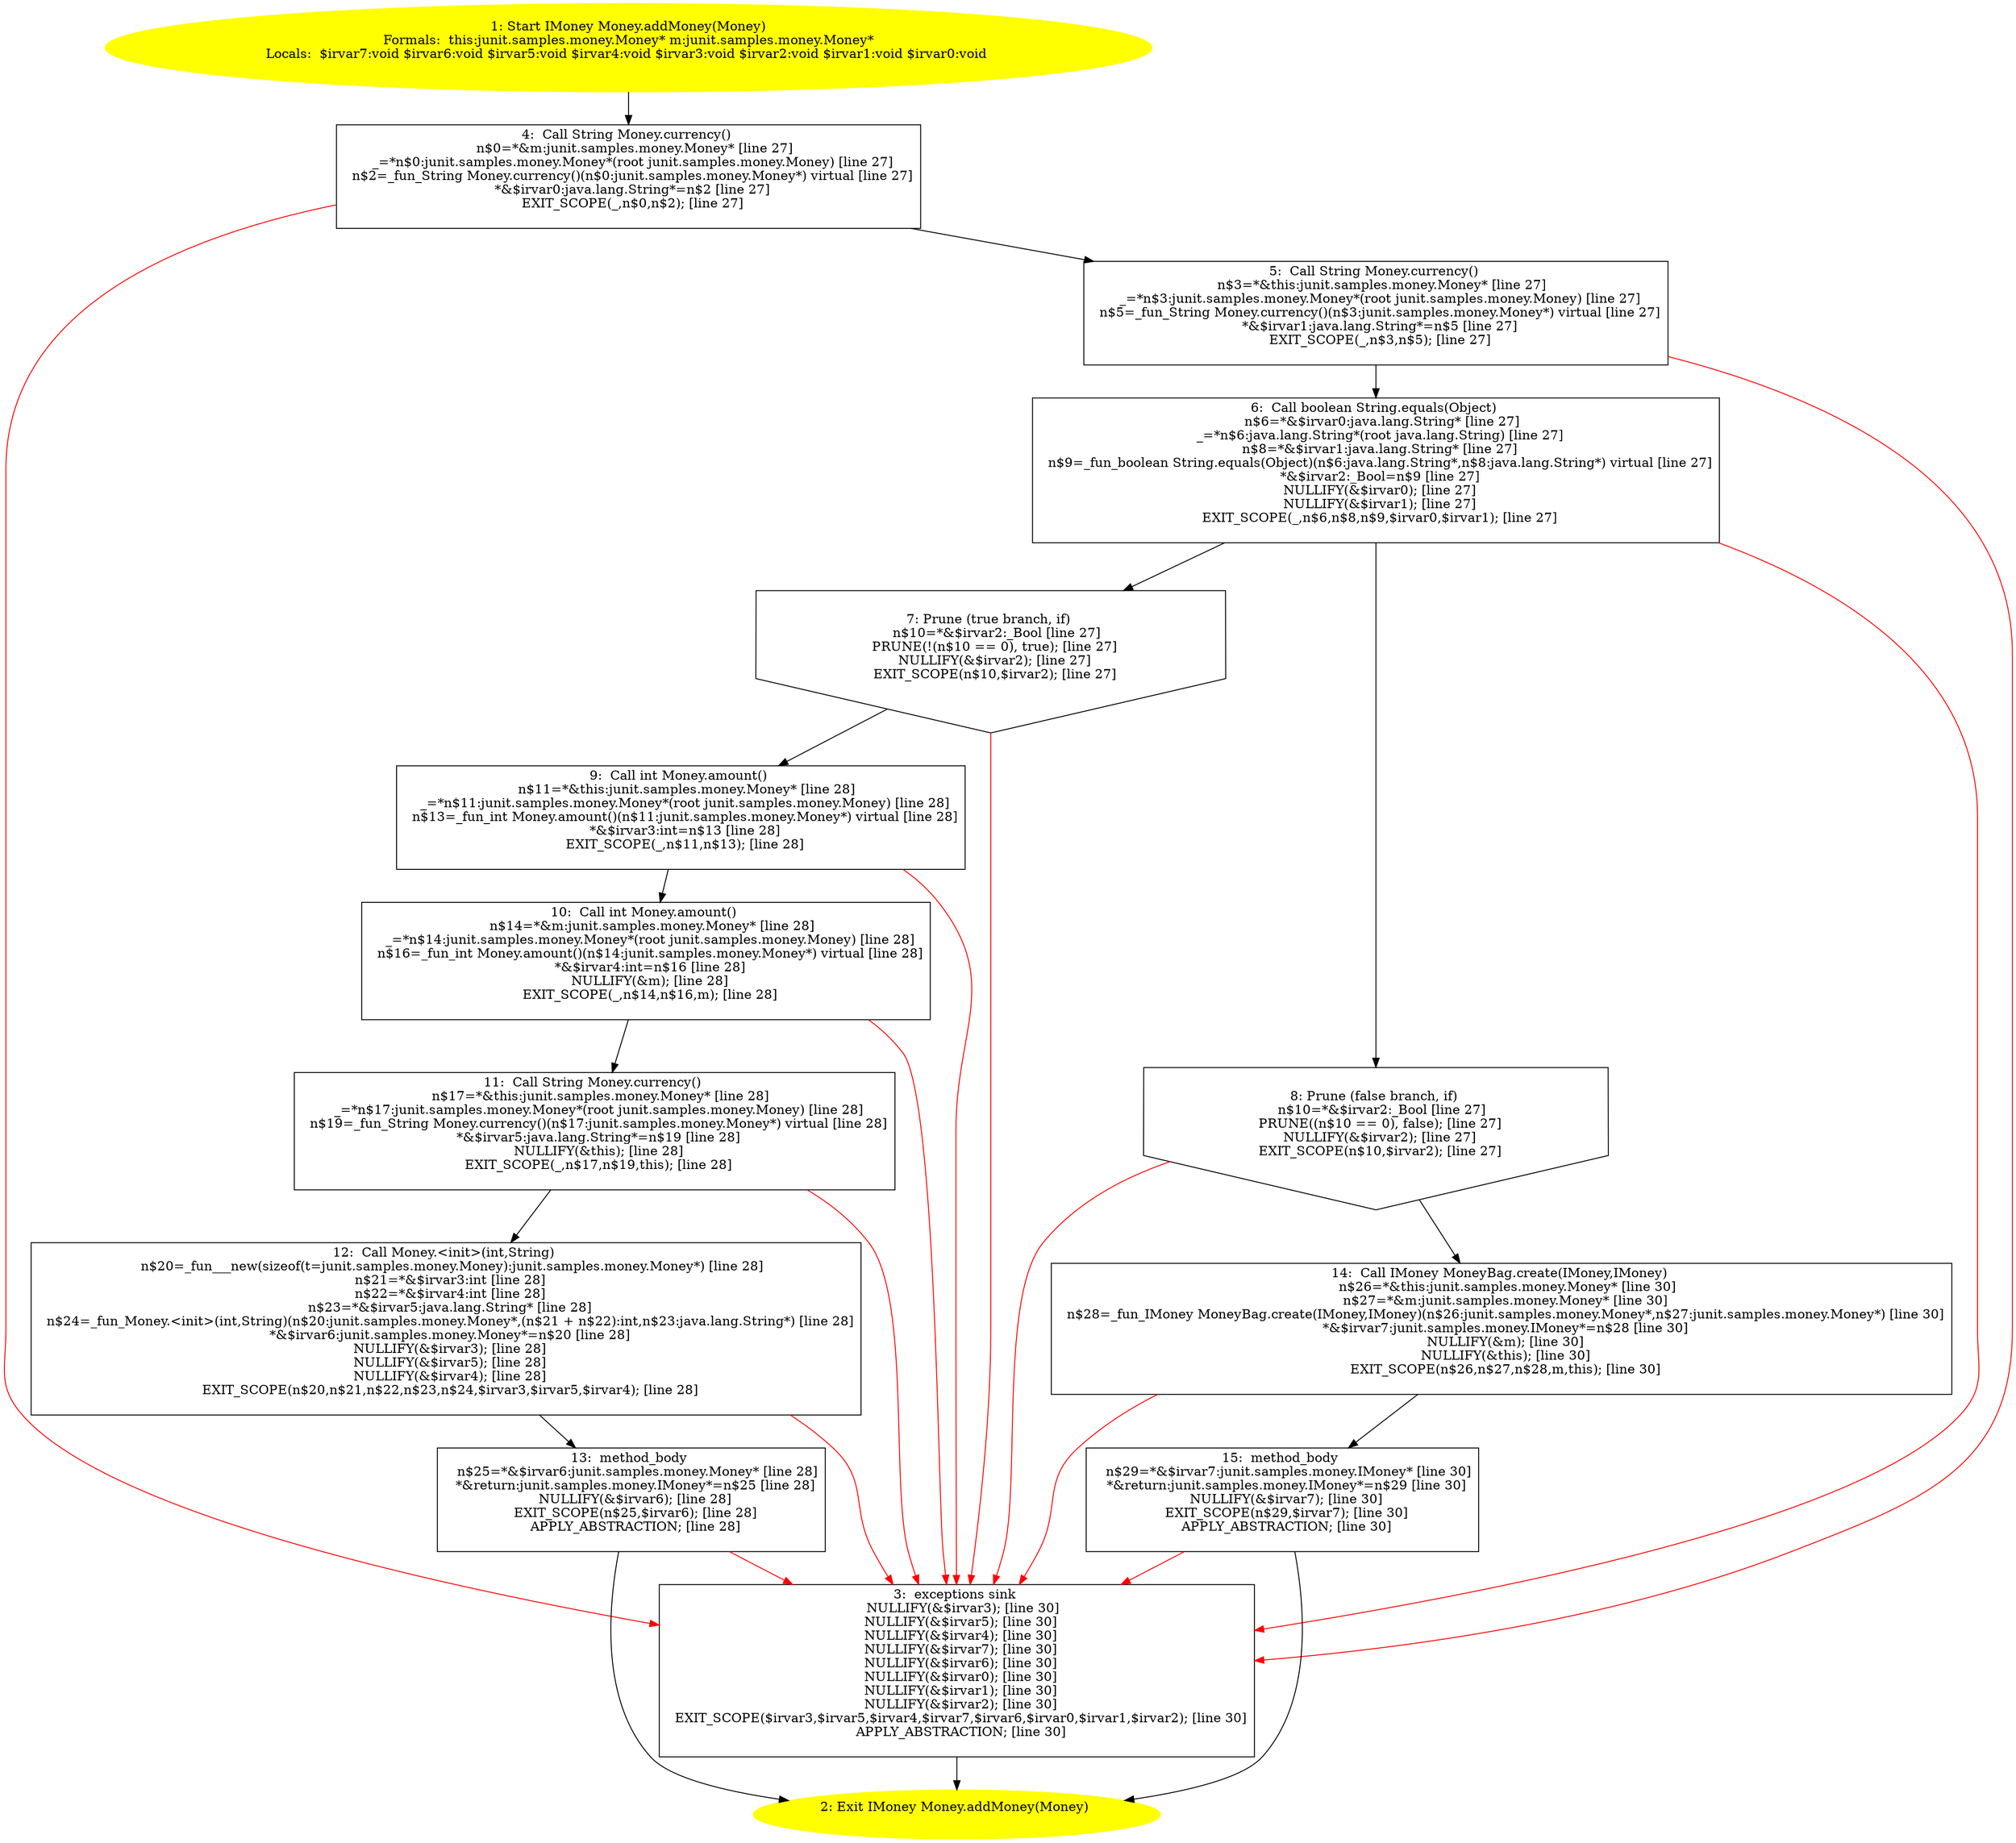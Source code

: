 /* @generated */
digraph cfg {
"junit.samples.money.Money.addMoney(junit.samples.money.Money):junit.samples.money.IMoney.70f0f6922e957c7a7f02a9a97e024329_1" [label="1: Start IMoney Money.addMoney(Money)\nFormals:  this:junit.samples.money.Money* m:junit.samples.money.Money*\nLocals:  $irvar7:void $irvar6:void $irvar5:void $irvar4:void $irvar3:void $irvar2:void $irvar1:void $irvar0:void \n  " color=yellow style=filled]
	

	 "junit.samples.money.Money.addMoney(junit.samples.money.Money):junit.samples.money.IMoney.70f0f6922e957c7a7f02a9a97e024329_1" -> "junit.samples.money.Money.addMoney(junit.samples.money.Money):junit.samples.money.IMoney.70f0f6922e957c7a7f02a9a97e024329_4" ;
"junit.samples.money.Money.addMoney(junit.samples.money.Money):junit.samples.money.IMoney.70f0f6922e957c7a7f02a9a97e024329_2" [label="2: Exit IMoney Money.addMoney(Money) \n  " color=yellow style=filled]
	

"junit.samples.money.Money.addMoney(junit.samples.money.Money):junit.samples.money.IMoney.70f0f6922e957c7a7f02a9a97e024329_3" [label="3:  exceptions sink \n   NULLIFY(&$irvar3); [line 30]\n  NULLIFY(&$irvar5); [line 30]\n  NULLIFY(&$irvar4); [line 30]\n  NULLIFY(&$irvar7); [line 30]\n  NULLIFY(&$irvar6); [line 30]\n  NULLIFY(&$irvar0); [line 30]\n  NULLIFY(&$irvar1); [line 30]\n  NULLIFY(&$irvar2); [line 30]\n  EXIT_SCOPE($irvar3,$irvar5,$irvar4,$irvar7,$irvar6,$irvar0,$irvar1,$irvar2); [line 30]\n  APPLY_ABSTRACTION; [line 30]\n " shape="box"]
	

	 "junit.samples.money.Money.addMoney(junit.samples.money.Money):junit.samples.money.IMoney.70f0f6922e957c7a7f02a9a97e024329_3" -> "junit.samples.money.Money.addMoney(junit.samples.money.Money):junit.samples.money.IMoney.70f0f6922e957c7a7f02a9a97e024329_2" ;
"junit.samples.money.Money.addMoney(junit.samples.money.Money):junit.samples.money.IMoney.70f0f6922e957c7a7f02a9a97e024329_4" [label="4:  Call String Money.currency() \n   n$0=*&m:junit.samples.money.Money* [line 27]\n  _=*n$0:junit.samples.money.Money*(root junit.samples.money.Money) [line 27]\n  n$2=_fun_String Money.currency()(n$0:junit.samples.money.Money*) virtual [line 27]\n  *&$irvar0:java.lang.String*=n$2 [line 27]\n  EXIT_SCOPE(_,n$0,n$2); [line 27]\n " shape="box"]
	

	 "junit.samples.money.Money.addMoney(junit.samples.money.Money):junit.samples.money.IMoney.70f0f6922e957c7a7f02a9a97e024329_4" -> "junit.samples.money.Money.addMoney(junit.samples.money.Money):junit.samples.money.IMoney.70f0f6922e957c7a7f02a9a97e024329_5" ;
	 "junit.samples.money.Money.addMoney(junit.samples.money.Money):junit.samples.money.IMoney.70f0f6922e957c7a7f02a9a97e024329_4" -> "junit.samples.money.Money.addMoney(junit.samples.money.Money):junit.samples.money.IMoney.70f0f6922e957c7a7f02a9a97e024329_3" [color="red" ];
"junit.samples.money.Money.addMoney(junit.samples.money.Money):junit.samples.money.IMoney.70f0f6922e957c7a7f02a9a97e024329_5" [label="5:  Call String Money.currency() \n   n$3=*&this:junit.samples.money.Money* [line 27]\n  _=*n$3:junit.samples.money.Money*(root junit.samples.money.Money) [line 27]\n  n$5=_fun_String Money.currency()(n$3:junit.samples.money.Money*) virtual [line 27]\n  *&$irvar1:java.lang.String*=n$5 [line 27]\n  EXIT_SCOPE(_,n$3,n$5); [line 27]\n " shape="box"]
	

	 "junit.samples.money.Money.addMoney(junit.samples.money.Money):junit.samples.money.IMoney.70f0f6922e957c7a7f02a9a97e024329_5" -> "junit.samples.money.Money.addMoney(junit.samples.money.Money):junit.samples.money.IMoney.70f0f6922e957c7a7f02a9a97e024329_6" ;
	 "junit.samples.money.Money.addMoney(junit.samples.money.Money):junit.samples.money.IMoney.70f0f6922e957c7a7f02a9a97e024329_5" -> "junit.samples.money.Money.addMoney(junit.samples.money.Money):junit.samples.money.IMoney.70f0f6922e957c7a7f02a9a97e024329_3" [color="red" ];
"junit.samples.money.Money.addMoney(junit.samples.money.Money):junit.samples.money.IMoney.70f0f6922e957c7a7f02a9a97e024329_6" [label="6:  Call boolean String.equals(Object) \n   n$6=*&$irvar0:java.lang.String* [line 27]\n  _=*n$6:java.lang.String*(root java.lang.String) [line 27]\n  n$8=*&$irvar1:java.lang.String* [line 27]\n  n$9=_fun_boolean String.equals(Object)(n$6:java.lang.String*,n$8:java.lang.String*) virtual [line 27]\n  *&$irvar2:_Bool=n$9 [line 27]\n  NULLIFY(&$irvar0); [line 27]\n  NULLIFY(&$irvar1); [line 27]\n  EXIT_SCOPE(_,n$6,n$8,n$9,$irvar0,$irvar1); [line 27]\n " shape="box"]
	

	 "junit.samples.money.Money.addMoney(junit.samples.money.Money):junit.samples.money.IMoney.70f0f6922e957c7a7f02a9a97e024329_6" -> "junit.samples.money.Money.addMoney(junit.samples.money.Money):junit.samples.money.IMoney.70f0f6922e957c7a7f02a9a97e024329_7" ;
	 "junit.samples.money.Money.addMoney(junit.samples.money.Money):junit.samples.money.IMoney.70f0f6922e957c7a7f02a9a97e024329_6" -> "junit.samples.money.Money.addMoney(junit.samples.money.Money):junit.samples.money.IMoney.70f0f6922e957c7a7f02a9a97e024329_8" ;
	 "junit.samples.money.Money.addMoney(junit.samples.money.Money):junit.samples.money.IMoney.70f0f6922e957c7a7f02a9a97e024329_6" -> "junit.samples.money.Money.addMoney(junit.samples.money.Money):junit.samples.money.IMoney.70f0f6922e957c7a7f02a9a97e024329_3" [color="red" ];
"junit.samples.money.Money.addMoney(junit.samples.money.Money):junit.samples.money.IMoney.70f0f6922e957c7a7f02a9a97e024329_7" [label="7: Prune (true branch, if) \n   n$10=*&$irvar2:_Bool [line 27]\n  PRUNE(!(n$10 == 0), true); [line 27]\n  NULLIFY(&$irvar2); [line 27]\n  EXIT_SCOPE(n$10,$irvar2); [line 27]\n " shape="invhouse"]
	

	 "junit.samples.money.Money.addMoney(junit.samples.money.Money):junit.samples.money.IMoney.70f0f6922e957c7a7f02a9a97e024329_7" -> "junit.samples.money.Money.addMoney(junit.samples.money.Money):junit.samples.money.IMoney.70f0f6922e957c7a7f02a9a97e024329_9" ;
	 "junit.samples.money.Money.addMoney(junit.samples.money.Money):junit.samples.money.IMoney.70f0f6922e957c7a7f02a9a97e024329_7" -> "junit.samples.money.Money.addMoney(junit.samples.money.Money):junit.samples.money.IMoney.70f0f6922e957c7a7f02a9a97e024329_3" [color="red" ];
"junit.samples.money.Money.addMoney(junit.samples.money.Money):junit.samples.money.IMoney.70f0f6922e957c7a7f02a9a97e024329_8" [label="8: Prune (false branch, if) \n   n$10=*&$irvar2:_Bool [line 27]\n  PRUNE((n$10 == 0), false); [line 27]\n  NULLIFY(&$irvar2); [line 27]\n  EXIT_SCOPE(n$10,$irvar2); [line 27]\n " shape="invhouse"]
	

	 "junit.samples.money.Money.addMoney(junit.samples.money.Money):junit.samples.money.IMoney.70f0f6922e957c7a7f02a9a97e024329_8" -> "junit.samples.money.Money.addMoney(junit.samples.money.Money):junit.samples.money.IMoney.70f0f6922e957c7a7f02a9a97e024329_14" ;
	 "junit.samples.money.Money.addMoney(junit.samples.money.Money):junit.samples.money.IMoney.70f0f6922e957c7a7f02a9a97e024329_8" -> "junit.samples.money.Money.addMoney(junit.samples.money.Money):junit.samples.money.IMoney.70f0f6922e957c7a7f02a9a97e024329_3" [color="red" ];
"junit.samples.money.Money.addMoney(junit.samples.money.Money):junit.samples.money.IMoney.70f0f6922e957c7a7f02a9a97e024329_9" [label="9:  Call int Money.amount() \n   n$11=*&this:junit.samples.money.Money* [line 28]\n  _=*n$11:junit.samples.money.Money*(root junit.samples.money.Money) [line 28]\n  n$13=_fun_int Money.amount()(n$11:junit.samples.money.Money*) virtual [line 28]\n  *&$irvar3:int=n$13 [line 28]\n  EXIT_SCOPE(_,n$11,n$13); [line 28]\n " shape="box"]
	

	 "junit.samples.money.Money.addMoney(junit.samples.money.Money):junit.samples.money.IMoney.70f0f6922e957c7a7f02a9a97e024329_9" -> "junit.samples.money.Money.addMoney(junit.samples.money.Money):junit.samples.money.IMoney.70f0f6922e957c7a7f02a9a97e024329_10" ;
	 "junit.samples.money.Money.addMoney(junit.samples.money.Money):junit.samples.money.IMoney.70f0f6922e957c7a7f02a9a97e024329_9" -> "junit.samples.money.Money.addMoney(junit.samples.money.Money):junit.samples.money.IMoney.70f0f6922e957c7a7f02a9a97e024329_3" [color="red" ];
"junit.samples.money.Money.addMoney(junit.samples.money.Money):junit.samples.money.IMoney.70f0f6922e957c7a7f02a9a97e024329_10" [label="10:  Call int Money.amount() \n   n$14=*&m:junit.samples.money.Money* [line 28]\n  _=*n$14:junit.samples.money.Money*(root junit.samples.money.Money) [line 28]\n  n$16=_fun_int Money.amount()(n$14:junit.samples.money.Money*) virtual [line 28]\n  *&$irvar4:int=n$16 [line 28]\n  NULLIFY(&m); [line 28]\n  EXIT_SCOPE(_,n$14,n$16,m); [line 28]\n " shape="box"]
	

	 "junit.samples.money.Money.addMoney(junit.samples.money.Money):junit.samples.money.IMoney.70f0f6922e957c7a7f02a9a97e024329_10" -> "junit.samples.money.Money.addMoney(junit.samples.money.Money):junit.samples.money.IMoney.70f0f6922e957c7a7f02a9a97e024329_11" ;
	 "junit.samples.money.Money.addMoney(junit.samples.money.Money):junit.samples.money.IMoney.70f0f6922e957c7a7f02a9a97e024329_10" -> "junit.samples.money.Money.addMoney(junit.samples.money.Money):junit.samples.money.IMoney.70f0f6922e957c7a7f02a9a97e024329_3" [color="red" ];
"junit.samples.money.Money.addMoney(junit.samples.money.Money):junit.samples.money.IMoney.70f0f6922e957c7a7f02a9a97e024329_11" [label="11:  Call String Money.currency() \n   n$17=*&this:junit.samples.money.Money* [line 28]\n  _=*n$17:junit.samples.money.Money*(root junit.samples.money.Money) [line 28]\n  n$19=_fun_String Money.currency()(n$17:junit.samples.money.Money*) virtual [line 28]\n  *&$irvar5:java.lang.String*=n$19 [line 28]\n  NULLIFY(&this); [line 28]\n  EXIT_SCOPE(_,n$17,n$19,this); [line 28]\n " shape="box"]
	

	 "junit.samples.money.Money.addMoney(junit.samples.money.Money):junit.samples.money.IMoney.70f0f6922e957c7a7f02a9a97e024329_11" -> "junit.samples.money.Money.addMoney(junit.samples.money.Money):junit.samples.money.IMoney.70f0f6922e957c7a7f02a9a97e024329_12" ;
	 "junit.samples.money.Money.addMoney(junit.samples.money.Money):junit.samples.money.IMoney.70f0f6922e957c7a7f02a9a97e024329_11" -> "junit.samples.money.Money.addMoney(junit.samples.money.Money):junit.samples.money.IMoney.70f0f6922e957c7a7f02a9a97e024329_3" [color="red" ];
"junit.samples.money.Money.addMoney(junit.samples.money.Money):junit.samples.money.IMoney.70f0f6922e957c7a7f02a9a97e024329_12" [label="12:  Call Money.<init>(int,String) \n   n$20=_fun___new(sizeof(t=junit.samples.money.Money):junit.samples.money.Money*) [line 28]\n  n$21=*&$irvar3:int [line 28]\n  n$22=*&$irvar4:int [line 28]\n  n$23=*&$irvar5:java.lang.String* [line 28]\n  n$24=_fun_Money.<init>(int,String)(n$20:junit.samples.money.Money*,(n$21 + n$22):int,n$23:java.lang.String*) [line 28]\n  *&$irvar6:junit.samples.money.Money*=n$20 [line 28]\n  NULLIFY(&$irvar3); [line 28]\n  NULLIFY(&$irvar5); [line 28]\n  NULLIFY(&$irvar4); [line 28]\n  EXIT_SCOPE(n$20,n$21,n$22,n$23,n$24,$irvar3,$irvar5,$irvar4); [line 28]\n " shape="box"]
	

	 "junit.samples.money.Money.addMoney(junit.samples.money.Money):junit.samples.money.IMoney.70f0f6922e957c7a7f02a9a97e024329_12" -> "junit.samples.money.Money.addMoney(junit.samples.money.Money):junit.samples.money.IMoney.70f0f6922e957c7a7f02a9a97e024329_13" ;
	 "junit.samples.money.Money.addMoney(junit.samples.money.Money):junit.samples.money.IMoney.70f0f6922e957c7a7f02a9a97e024329_12" -> "junit.samples.money.Money.addMoney(junit.samples.money.Money):junit.samples.money.IMoney.70f0f6922e957c7a7f02a9a97e024329_3" [color="red" ];
"junit.samples.money.Money.addMoney(junit.samples.money.Money):junit.samples.money.IMoney.70f0f6922e957c7a7f02a9a97e024329_13" [label="13:  method_body \n   n$25=*&$irvar6:junit.samples.money.Money* [line 28]\n  *&return:junit.samples.money.IMoney*=n$25 [line 28]\n  NULLIFY(&$irvar6); [line 28]\n  EXIT_SCOPE(n$25,$irvar6); [line 28]\n  APPLY_ABSTRACTION; [line 28]\n " shape="box"]
	

	 "junit.samples.money.Money.addMoney(junit.samples.money.Money):junit.samples.money.IMoney.70f0f6922e957c7a7f02a9a97e024329_13" -> "junit.samples.money.Money.addMoney(junit.samples.money.Money):junit.samples.money.IMoney.70f0f6922e957c7a7f02a9a97e024329_2" ;
	 "junit.samples.money.Money.addMoney(junit.samples.money.Money):junit.samples.money.IMoney.70f0f6922e957c7a7f02a9a97e024329_13" -> "junit.samples.money.Money.addMoney(junit.samples.money.Money):junit.samples.money.IMoney.70f0f6922e957c7a7f02a9a97e024329_3" [color="red" ];
"junit.samples.money.Money.addMoney(junit.samples.money.Money):junit.samples.money.IMoney.70f0f6922e957c7a7f02a9a97e024329_14" [label="14:  Call IMoney MoneyBag.create(IMoney,IMoney) \n   n$26=*&this:junit.samples.money.Money* [line 30]\n  n$27=*&m:junit.samples.money.Money* [line 30]\n  n$28=_fun_IMoney MoneyBag.create(IMoney,IMoney)(n$26:junit.samples.money.Money*,n$27:junit.samples.money.Money*) [line 30]\n  *&$irvar7:junit.samples.money.IMoney*=n$28 [line 30]\n  NULLIFY(&m); [line 30]\n  NULLIFY(&this); [line 30]\n  EXIT_SCOPE(n$26,n$27,n$28,m,this); [line 30]\n " shape="box"]
	

	 "junit.samples.money.Money.addMoney(junit.samples.money.Money):junit.samples.money.IMoney.70f0f6922e957c7a7f02a9a97e024329_14" -> "junit.samples.money.Money.addMoney(junit.samples.money.Money):junit.samples.money.IMoney.70f0f6922e957c7a7f02a9a97e024329_15" ;
	 "junit.samples.money.Money.addMoney(junit.samples.money.Money):junit.samples.money.IMoney.70f0f6922e957c7a7f02a9a97e024329_14" -> "junit.samples.money.Money.addMoney(junit.samples.money.Money):junit.samples.money.IMoney.70f0f6922e957c7a7f02a9a97e024329_3" [color="red" ];
"junit.samples.money.Money.addMoney(junit.samples.money.Money):junit.samples.money.IMoney.70f0f6922e957c7a7f02a9a97e024329_15" [label="15:  method_body \n   n$29=*&$irvar7:junit.samples.money.IMoney* [line 30]\n  *&return:junit.samples.money.IMoney*=n$29 [line 30]\n  NULLIFY(&$irvar7); [line 30]\n  EXIT_SCOPE(n$29,$irvar7); [line 30]\n  APPLY_ABSTRACTION; [line 30]\n " shape="box"]
	

	 "junit.samples.money.Money.addMoney(junit.samples.money.Money):junit.samples.money.IMoney.70f0f6922e957c7a7f02a9a97e024329_15" -> "junit.samples.money.Money.addMoney(junit.samples.money.Money):junit.samples.money.IMoney.70f0f6922e957c7a7f02a9a97e024329_2" ;
	 "junit.samples.money.Money.addMoney(junit.samples.money.Money):junit.samples.money.IMoney.70f0f6922e957c7a7f02a9a97e024329_15" -> "junit.samples.money.Money.addMoney(junit.samples.money.Money):junit.samples.money.IMoney.70f0f6922e957c7a7f02a9a97e024329_3" [color="red" ];
}
